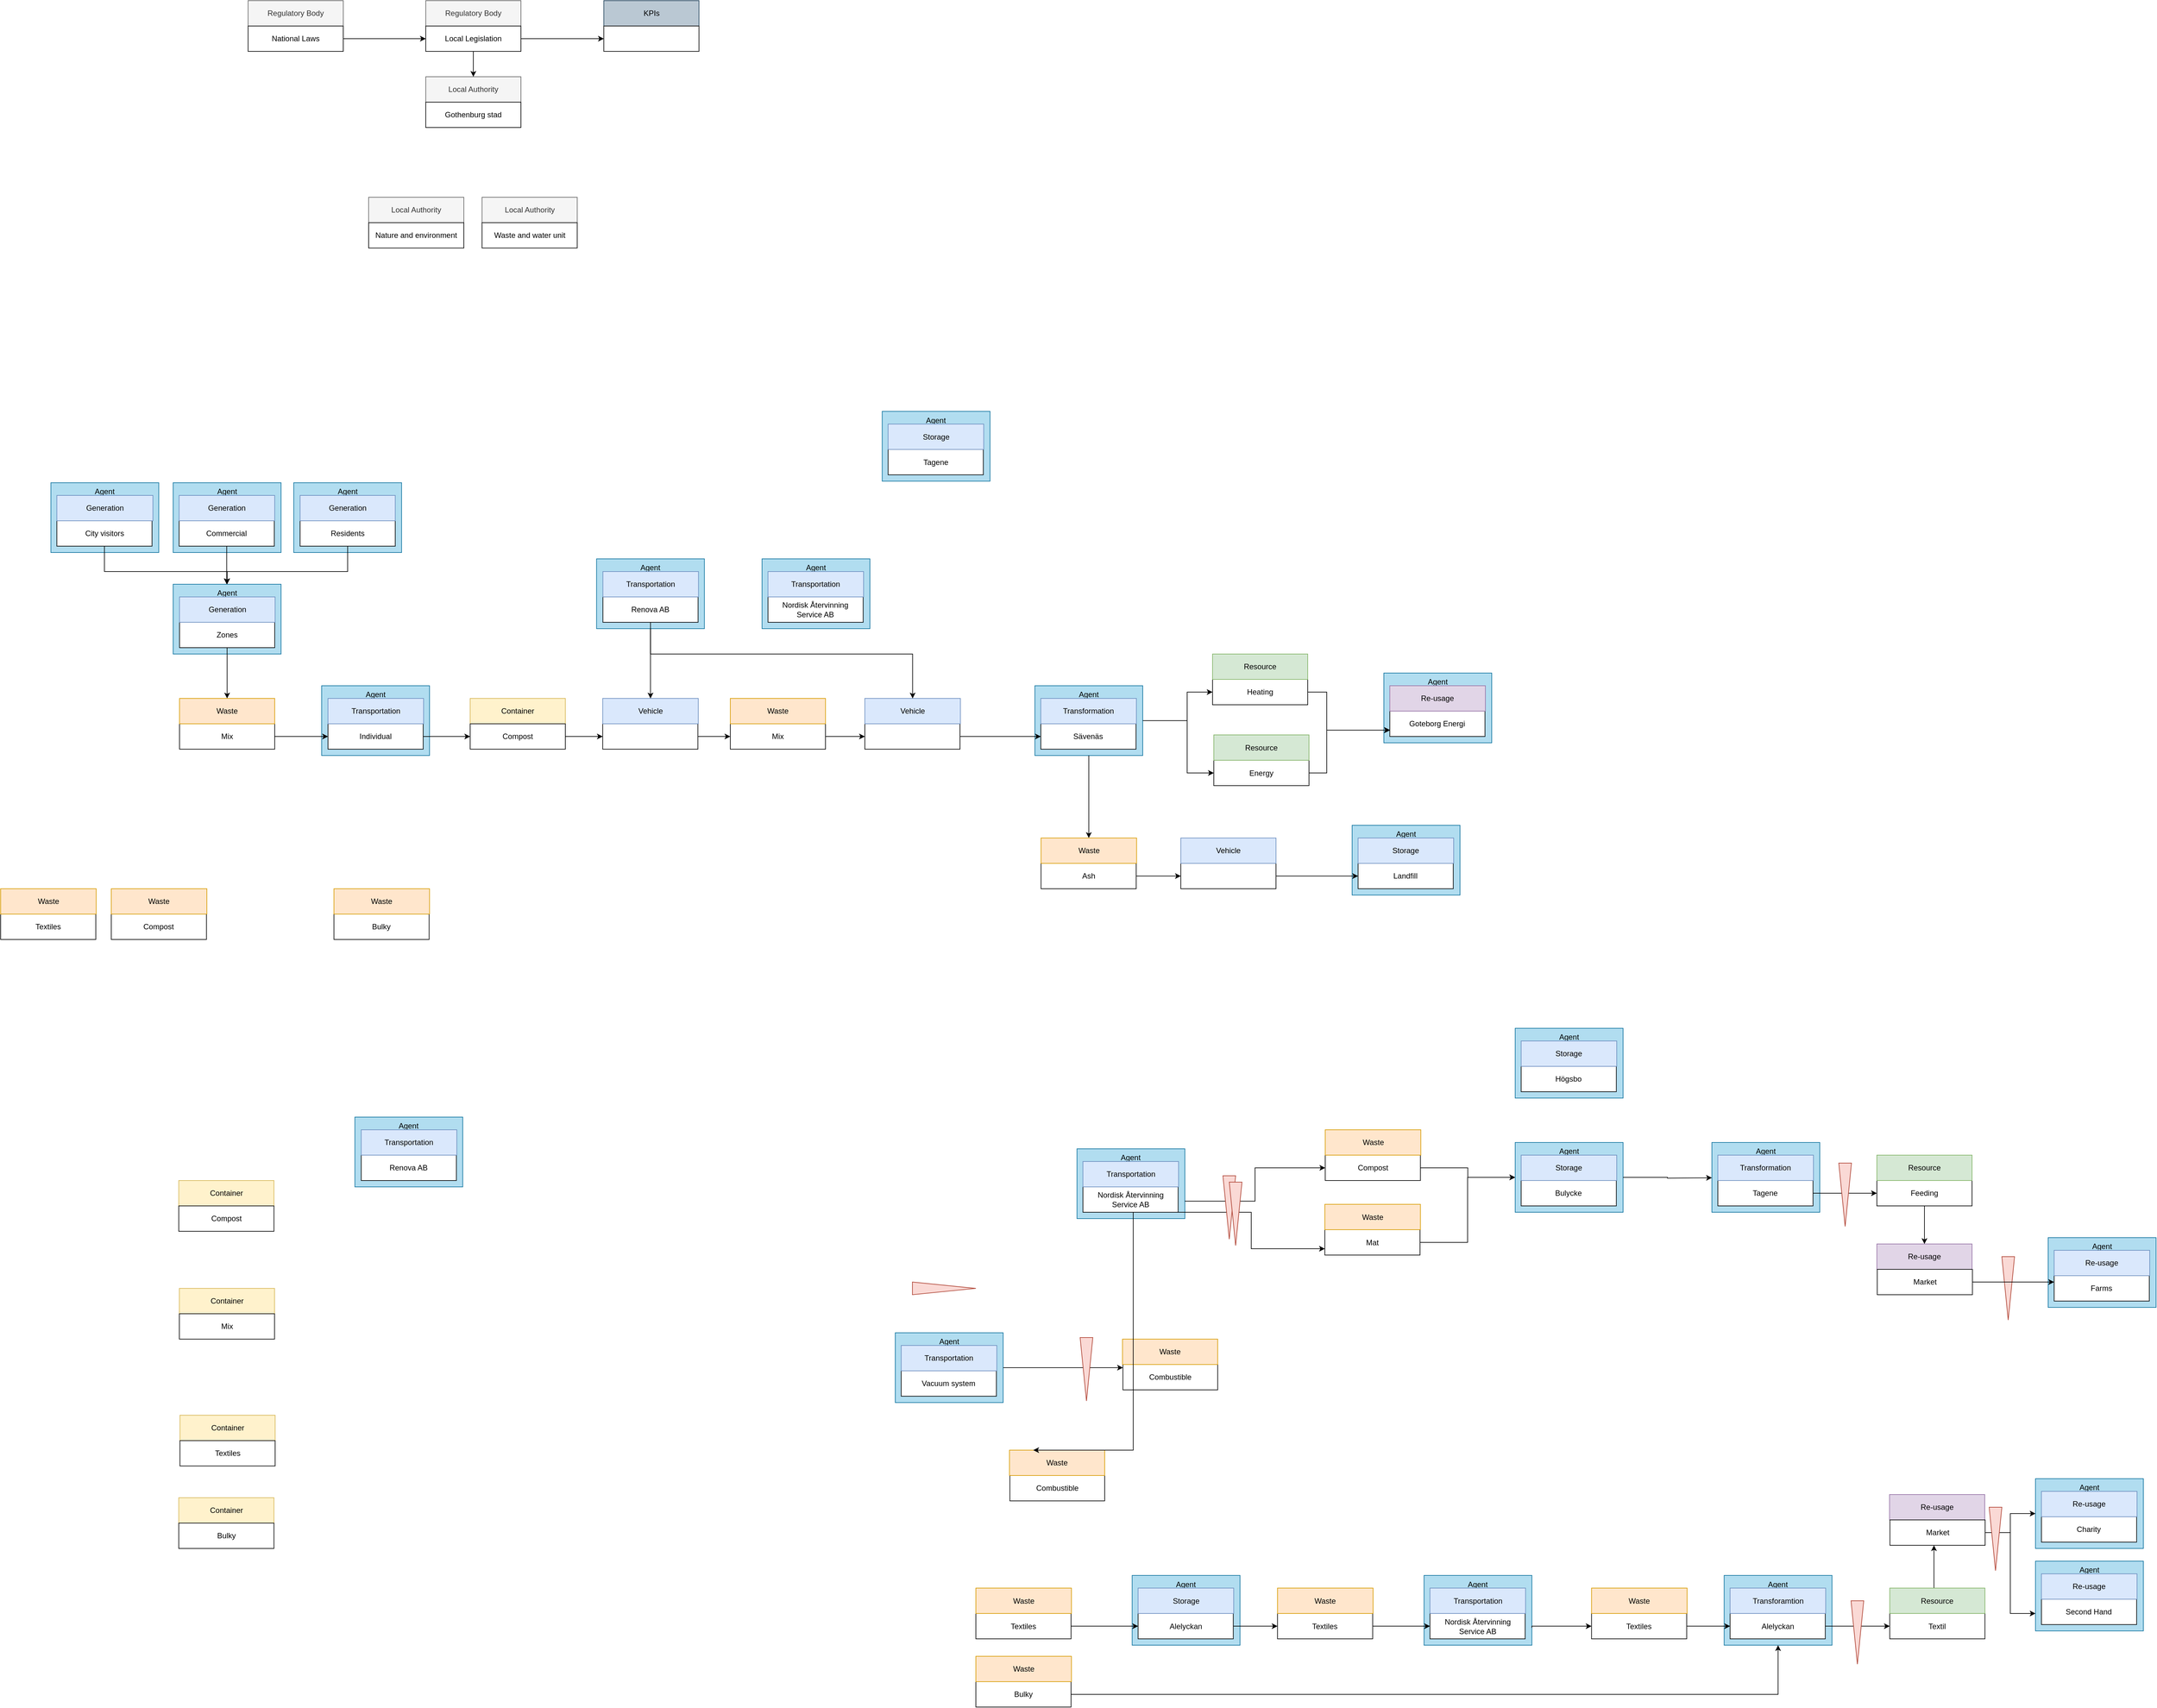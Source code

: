 <mxfile version="13.9.9" type="device"><diagram id="C5RBs43oDa-KdzZeNtuy" name="gote"><mxGraphModel dx="4208" dy="3342" grid="1" gridSize="10" guides="1" tooltips="1" connect="1" arrows="1" fold="1" page="1" pageScale="1" pageWidth="827" pageHeight="1169" math="0" shadow="0"><root><mxCell id="WIyWlLk6GJQsqaUBKTNV-0"/><mxCell id="WIyWlLk6GJQsqaUBKTNV-1" parent="WIyWlLk6GJQsqaUBKTNV-0"/><mxCell id="mReAFxJXC_BkwQA9mlH0-156" value="" style="group;strokeColor=#9673a6;fillColor=#E1D5E7;" parent="WIyWlLk6GJQsqaUBKTNV-1" vertex="1" connectable="0"><mxGeometry x="-160" y="-140" width="170" height="110" as="geometry"/></mxCell><mxCell id="mReAFxJXC_BkwQA9mlH0-148" value="Agent" style="rounded=0;whiteSpace=wrap;html=1;fillColor=#b1ddf0;strokeColor=#10739e;verticalAlign=top;" parent="mReAFxJXC_BkwQA9mlH0-156" vertex="1"><mxGeometry width="170" height="110" as="geometry"/></mxCell><mxCell id="mReAFxJXC_BkwQA9mlH0-149" value="&lt;div style=&quot;text-align: left&quot;&gt;Goteborg Energi&lt;/div&gt;" style="rounded=0;whiteSpace=wrap;html=1;" parent="mReAFxJXC_BkwQA9mlH0-156" vertex="1"><mxGeometry x="9.38" y="60" width="150" height="40" as="geometry"/></mxCell><mxCell id="mReAFxJXC_BkwQA9mlH0-150" value="Re-usage" style="rounded=0;whiteSpace=wrap;html=1;fillColor=#e1d5e7;strokeColor=#9673a6;" parent="mReAFxJXC_BkwQA9mlH0-156" vertex="1"><mxGeometry x="9.38" y="20" width="150.62" height="40" as="geometry"/></mxCell><mxCell id="p03Hnv6CAL76CgvEwwgC-0" value="Agent" style="rounded=0;whiteSpace=wrap;html=1;fillColor=#b1ddf0;strokeColor=#10739e;verticalAlign=top;" parent="WIyWlLk6GJQsqaUBKTNV-1" vertex="1"><mxGeometry x="-1878.07" y="-440" width="170" height="110" as="geometry"/></mxCell><mxCell id="p03Hnv6CAL76CgvEwwgC-1" value="Agent" style="rounded=0;whiteSpace=wrap;html=1;fillColor=#b1ddf0;strokeColor=#10739e;verticalAlign=top;" parent="WIyWlLk6GJQsqaUBKTNV-1" vertex="1"><mxGeometry x="-2068.07" y="-440" width="170" height="110" as="geometry"/></mxCell><mxCell id="p03Hnv6CAL76CgvEwwgC-2" value="" style="group" parent="WIyWlLk6GJQsqaUBKTNV-1" vertex="1" connectable="0"><mxGeometry x="-1670" y="-1200" width="160" height="80" as="geometry"/></mxCell><mxCell id="p03Hnv6CAL76CgvEwwgC-3" value="Regulatory Body" style="rounded=0;whiteSpace=wrap;html=1;fillColor=#f5f5f5;strokeColor=#666666;fontColor=#333333;" parent="p03Hnv6CAL76CgvEwwgC-2" vertex="1"><mxGeometry width="150" height="40" as="geometry"/></mxCell><mxCell id="p03Hnv6CAL76CgvEwwgC-4" value="Local Legislation" style="rounded=0;whiteSpace=wrap;html=1;" parent="p03Hnv6CAL76CgvEwwgC-2" vertex="1"><mxGeometry y="40" width="150" height="40" as="geometry"/></mxCell><mxCell id="p03Hnv6CAL76CgvEwwgC-5" value="Local Authority" style="rounded=0;whiteSpace=wrap;html=1;fillColor=#f5f5f5;strokeColor=#666666;fontColor=#333333;" parent="WIyWlLk6GJQsqaUBKTNV-1" vertex="1"><mxGeometry x="-1670" y="-1080" width="150" height="40" as="geometry"/></mxCell><mxCell id="p03Hnv6CAL76CgvEwwgC-12" value="Gothenburg stad" style="rounded=0;whiteSpace=wrap;html=1;" parent="WIyWlLk6GJQsqaUBKTNV-1" vertex="1"><mxGeometry x="-1670" y="-1040" width="150" height="40" as="geometry"/></mxCell><mxCell id="p03Hnv6CAL76CgvEwwgC-13" value="" style="group" parent="WIyWlLk6GJQsqaUBKTNV-1" vertex="1" connectable="0"><mxGeometry x="-1950" y="-1200" width="150" height="80" as="geometry"/></mxCell><mxCell id="p03Hnv6CAL76CgvEwwgC-14" value="Regulatory Body" style="rounded=0;whiteSpace=wrap;html=1;fillColor=#f5f5f5;strokeColor=#666666;fontColor=#333333;" parent="p03Hnv6CAL76CgvEwwgC-13" vertex="1"><mxGeometry width="150" height="40" as="geometry"/></mxCell><mxCell id="p03Hnv6CAL76CgvEwwgC-15" value="National Laws" style="rounded=0;whiteSpace=wrap;html=1;" parent="p03Hnv6CAL76CgvEwwgC-13" vertex="1"><mxGeometry y="40" width="150" height="40" as="geometry"/></mxCell><mxCell id="p03Hnv6CAL76CgvEwwgC-16" value="KPIs" style="rounded=0;whiteSpace=wrap;html=1;fillColor=#bac8d3;strokeColor=#23445d;" parent="WIyWlLk6GJQsqaUBKTNV-1" vertex="1"><mxGeometry x="-1389.38" y="-1200" width="150" height="40" as="geometry"/></mxCell><mxCell id="p03Hnv6CAL76CgvEwwgC-17" value="" style="rounded=0;whiteSpace=wrap;html=1;" parent="WIyWlLk6GJQsqaUBKTNV-1" vertex="1"><mxGeometry x="-1389.38" y="-1160" width="150" height="40" as="geometry"/></mxCell><mxCell id="p03Hnv6CAL76CgvEwwgC-18" style="edgeStyle=orthogonalEdgeStyle;rounded=0;orthogonalLoop=1;jettySize=auto;html=1;" parent="WIyWlLk6GJQsqaUBKTNV-1" source="p03Hnv6CAL76CgvEwwgC-15" target="p03Hnv6CAL76CgvEwwgC-4" edge="1"><mxGeometry relative="1" as="geometry"/></mxCell><mxCell id="p03Hnv6CAL76CgvEwwgC-19" style="edgeStyle=orthogonalEdgeStyle;rounded=0;orthogonalLoop=1;jettySize=auto;html=1;" parent="WIyWlLk6GJQsqaUBKTNV-1" source="p03Hnv6CAL76CgvEwwgC-4" target="p03Hnv6CAL76CgvEwwgC-17" edge="1"><mxGeometry relative="1" as="geometry"/></mxCell><mxCell id="p03Hnv6CAL76CgvEwwgC-20" style="edgeStyle=orthogonalEdgeStyle;rounded=0;orthogonalLoop=1;jettySize=auto;html=1;" parent="WIyWlLk6GJQsqaUBKTNV-1" source="p03Hnv6CAL76CgvEwwgC-4" target="p03Hnv6CAL76CgvEwwgC-5" edge="1"><mxGeometry relative="1" as="geometry"/></mxCell><mxCell id="p03Hnv6CAL76CgvEwwgC-33" value="" style="group" parent="WIyWlLk6GJQsqaUBKTNV-1" vertex="1" connectable="0"><mxGeometry x="-1581.29" y="-890" width="150" height="80" as="geometry"/></mxCell><mxCell id="p03Hnv6CAL76CgvEwwgC-34" value="Local Authority" style="rounded=0;whiteSpace=wrap;html=1;fillColor=#f5f5f5;strokeColor=#666666;fontColor=#333333;" parent="p03Hnv6CAL76CgvEwwgC-33" vertex="1"><mxGeometry width="150" height="40" as="geometry"/></mxCell><mxCell id="p03Hnv6CAL76CgvEwwgC-35" value="Waste and water unit" style="rounded=0;whiteSpace=wrap;html=1;" parent="p03Hnv6CAL76CgvEwwgC-33" vertex="1"><mxGeometry y="40" width="150" height="40" as="geometry"/></mxCell><mxCell id="mReAFxJXC_BkwQA9mlH0-19" style="edgeStyle=orthogonalEdgeStyle;rounded=0;orthogonalLoop=1;jettySize=auto;html=1;entryX=0.5;entryY=0;entryDx=0;entryDy=0;" parent="WIyWlLk6GJQsqaUBKTNV-1" source="p03Hnv6CAL76CgvEwwgC-37" target="p03Hnv6CAL76CgvEwwgC-47" edge="1"><mxGeometry relative="1" as="geometry"><Array as="points"><mxPoint x="-1792.78" y="-300"/><mxPoint x="-1982.78" y="-300"/></Array></mxGeometry></mxCell><mxCell id="p03Hnv6CAL76CgvEwwgC-37" value="Residents" style="rounded=0;whiteSpace=wrap;html=1;" parent="WIyWlLk6GJQsqaUBKTNV-1" vertex="1"><mxGeometry x="-1868.07" y="-380" width="150" height="40" as="geometry"/></mxCell><mxCell id="p03Hnv6CAL76CgvEwwgC-38" value="Generation" style="rounded=0;whiteSpace=wrap;html=1;fillColor=#dae8fc;strokeColor=#6c8ebf;" parent="WIyWlLk6GJQsqaUBKTNV-1" vertex="1"><mxGeometry x="-1868.07" y="-420" width="150" height="40" as="geometry"/></mxCell><mxCell id="mReAFxJXC_BkwQA9mlH0-20" style="edgeStyle=orthogonalEdgeStyle;rounded=0;orthogonalLoop=1;jettySize=auto;html=1;" parent="WIyWlLk6GJQsqaUBKTNV-1" source="p03Hnv6CAL76CgvEwwgC-40" edge="1"><mxGeometry relative="1" as="geometry"><mxPoint x="-1983.69" y="-280" as="targetPoint"/></mxGeometry></mxCell><mxCell id="p03Hnv6CAL76CgvEwwgC-40" value="Commercial" style="rounded=0;whiteSpace=wrap;html=1;" parent="WIyWlLk6GJQsqaUBKTNV-1" vertex="1"><mxGeometry x="-2058.69" y="-380" width="150" height="40" as="geometry"/></mxCell><mxCell id="p03Hnv6CAL76CgvEwwgC-41" value="Generation" style="rounded=0;whiteSpace=wrap;html=1;fillColor=#dae8fc;strokeColor=#6c8ebf;" parent="WIyWlLk6GJQsqaUBKTNV-1" vertex="1"><mxGeometry x="-2058.69" y="-420" width="150.62" height="40" as="geometry"/></mxCell><mxCell id="p03Hnv6CAL76CgvEwwgC-47" value="Agent" style="rounded=0;whiteSpace=wrap;html=1;fillColor=#b1ddf0;strokeColor=#10739e;verticalAlign=top;" parent="WIyWlLk6GJQsqaUBKTNV-1" vertex="1"><mxGeometry x="-2068.07" y="-280" width="170" height="110" as="geometry"/></mxCell><mxCell id="NYq8csDiYyZqr-v2H4LJ-9" style="edgeStyle=orthogonalEdgeStyle;rounded=0;orthogonalLoop=1;jettySize=auto;html=1;" edge="1" parent="WIyWlLk6GJQsqaUBKTNV-1" source="p03Hnv6CAL76CgvEwwgC-48" target="p03Hnv6CAL76CgvEwwgC-165"><mxGeometry relative="1" as="geometry"/></mxCell><mxCell id="p03Hnv6CAL76CgvEwwgC-48" value="Zones" style="rounded=0;whiteSpace=wrap;html=1;" parent="WIyWlLk6GJQsqaUBKTNV-1" vertex="1"><mxGeometry x="-2058.07" y="-220" width="150" height="40" as="geometry"/></mxCell><mxCell id="p03Hnv6CAL76CgvEwwgC-49" value="Generation" style="rounded=0;whiteSpace=wrap;html=1;fillColor=#dae8fc;strokeColor=#6c8ebf;" parent="WIyWlLk6GJQsqaUBKTNV-1" vertex="1"><mxGeometry x="-2058.07" y="-260" width="150.62" height="40" as="geometry"/></mxCell><mxCell id="p03Hnv6CAL76CgvEwwgC-124" value="" style="triangle;whiteSpace=wrap;html=1;fillColor=#fad9d5;strokeColor=#ae4132;" parent="WIyWlLk6GJQsqaUBKTNV-1" vertex="1"><mxGeometry x="-903" y="820" width="100" height="20" as="geometry"/></mxCell><mxCell id="p03Hnv6CAL76CgvEwwgC-156" value="Agent" style="rounded=0;whiteSpace=wrap;html=1;fillColor=#b1ddf0;strokeColor=#10739e;verticalAlign=top;" parent="WIyWlLk6GJQsqaUBKTNV-1" vertex="1"><mxGeometry x="-2260.78" y="-440" width="170" height="110" as="geometry"/></mxCell><mxCell id="mReAFxJXC_BkwQA9mlH0-18" style="edgeStyle=orthogonalEdgeStyle;rounded=0;orthogonalLoop=1;jettySize=auto;html=1;entryX=0.5;entryY=0;entryDx=0;entryDy=0;" parent="WIyWlLk6GJQsqaUBKTNV-1" source="p03Hnv6CAL76CgvEwwgC-157" target="p03Hnv6CAL76CgvEwwgC-47" edge="1"><mxGeometry relative="1" as="geometry"><Array as="points"><mxPoint x="-2176.78" y="-300"/><mxPoint x="-1982.78" y="-300"/></Array></mxGeometry></mxCell><mxCell id="p03Hnv6CAL76CgvEwwgC-157" value="City visitors" style="rounded=0;whiteSpace=wrap;html=1;" parent="WIyWlLk6GJQsqaUBKTNV-1" vertex="1"><mxGeometry x="-2251.4" y="-380" width="150" height="40" as="geometry"/></mxCell><mxCell id="p03Hnv6CAL76CgvEwwgC-158" value="Generation" style="rounded=0;whiteSpace=wrap;html=1;fillColor=#dae8fc;strokeColor=#6c8ebf;" parent="WIyWlLk6GJQsqaUBKTNV-1" vertex="1"><mxGeometry x="-2251.4" y="-420" width="151.4" height="40" as="geometry"/></mxCell><mxCell id="p03Hnv6CAL76CgvEwwgC-191" value="Container" style="rounded=0;whiteSpace=wrap;html=1;fillColor=#fff2cc;strokeColor=#d6b656;" parent="WIyWlLk6GJQsqaUBKTNV-1" vertex="1"><mxGeometry x="-2058.31" y="830" width="150" height="40" as="geometry"/></mxCell><mxCell id="p03Hnv6CAL76CgvEwwgC-192" value="Mix" style="rounded=0;whiteSpace=wrap;html=1;" parent="WIyWlLk6GJQsqaUBKTNV-1" vertex="1"><mxGeometry x="-2058.31" y="870" width="150" height="40" as="geometry"/></mxCell><mxCell id="RU2qf0er4-iH85beqSWu-0" value="Agent" style="rounded=0;whiteSpace=wrap;html=1;fillColor=#b1ddf0;strokeColor=#10739e;verticalAlign=top;" parent="WIyWlLk6GJQsqaUBKTNV-1" vertex="1"><mxGeometry x="-1834.07" y="-120" width="170" height="110" as="geometry"/></mxCell><mxCell id="NYq8csDiYyZqr-v2H4LJ-14" style="edgeStyle=orthogonalEdgeStyle;rounded=0;orthogonalLoop=1;jettySize=auto;html=1;" edge="1" parent="WIyWlLk6GJQsqaUBKTNV-1" source="RU2qf0er4-iH85beqSWu-1" target="NYq8csDiYyZqr-v2H4LJ-13"><mxGeometry relative="1" as="geometry"/></mxCell><mxCell id="RU2qf0er4-iH85beqSWu-1" value="Individual" style="rounded=0;whiteSpace=wrap;html=1;" parent="WIyWlLk6GJQsqaUBKTNV-1" vertex="1"><mxGeometry x="-1824.07" y="-60" width="150" height="40" as="geometry"/></mxCell><mxCell id="RU2qf0er4-iH85beqSWu-2" value="Transportation" style="rounded=0;whiteSpace=wrap;html=1;fillColor=#dae8fc;strokeColor=#6c8ebf;" parent="WIyWlLk6GJQsqaUBKTNV-1" vertex="1"><mxGeometry x="-1824.07" y="-100" width="150.62" height="40" as="geometry"/></mxCell><mxCell id="eTMlNNeIWKvsIEqARhte-32" value="Container" style="rounded=0;whiteSpace=wrap;html=1;fillColor=#fff2cc;strokeColor=#d6b656;" parent="WIyWlLk6GJQsqaUBKTNV-1" vertex="1"><mxGeometry x="-2059.24" y="660" width="150" height="40" as="geometry"/></mxCell><mxCell id="eTMlNNeIWKvsIEqARhte-33" value="Compost" style="rounded=0;whiteSpace=wrap;html=1;" parent="WIyWlLk6GJQsqaUBKTNV-1" vertex="1"><mxGeometry x="-2059.24" y="700" width="150" height="40" as="geometry"/></mxCell><mxCell id="mReAFxJXC_BkwQA9mlH0-177" style="edgeStyle=orthogonalEdgeStyle;rounded=0;orthogonalLoop=1;jettySize=auto;html=1;entryX=0;entryY=0.5;entryDx=0;entryDy=0;" parent="WIyWlLk6GJQsqaUBKTNV-1" source="_5HpDdMh_BHayi7mUb9g-23" target="p03Hnv6CAL76CgvEwwgC-273" edge="1"><mxGeometry relative="1" as="geometry"/></mxCell><mxCell id="_5HpDdMh_BHayi7mUb9g-23" value="Mat" style="rounded=0;whiteSpace=wrap;html=1;" parent="WIyWlLk6GJQsqaUBKTNV-1" vertex="1"><mxGeometry x="-253.0" y="737.5" width="150" height="40" as="geometry"/></mxCell><mxCell id="_5HpDdMh_BHayi7mUb9g-24" value="Waste" style="rounded=0;whiteSpace=wrap;html=1;fillColor=#ffe6cc;strokeColor=#d79b00;" parent="WIyWlLk6GJQsqaUBKTNV-1" vertex="1"><mxGeometry x="-253.0" y="697.5" width="150.62" height="40" as="geometry"/></mxCell><mxCell id="mReAFxJXC_BkwQA9mlH0-176" style="edgeStyle=orthogonalEdgeStyle;rounded=0;orthogonalLoop=1;jettySize=auto;html=1;entryX=0;entryY=0.5;entryDx=0;entryDy=0;" parent="WIyWlLk6GJQsqaUBKTNV-1" source="_5HpDdMh_BHayi7mUb9g-25" target="p03Hnv6CAL76CgvEwwgC-273" edge="1"><mxGeometry relative="1" as="geometry"/></mxCell><mxCell id="_5HpDdMh_BHayi7mUb9g-25" value="Compost" style="rounded=0;whiteSpace=wrap;html=1;" parent="WIyWlLk6GJQsqaUBKTNV-1" vertex="1"><mxGeometry x="-252.38" y="620" width="150" height="40" as="geometry"/></mxCell><mxCell id="_5HpDdMh_BHayi7mUb9g-26" value="Waste" style="rounded=0;whiteSpace=wrap;html=1;fillColor=#ffe6cc;strokeColor=#d79b00;" parent="WIyWlLk6GJQsqaUBKTNV-1" vertex="1"><mxGeometry x="-252.38" y="580" width="150.62" height="40" as="geometry"/></mxCell><mxCell id="zvfdUH8zhtzc3hvKVOrB-14" value="Agent" style="rounded=0;whiteSpace=wrap;html=1;fillColor=#b1ddf0;strokeColor=#10739e;verticalAlign=top;" parent="WIyWlLk6GJQsqaUBKTNV-1" vertex="1"><mxGeometry x="-556.69" y="1282.5" width="170" height="110" as="geometry"/></mxCell><mxCell id="zvfdUH8zhtzc3hvKVOrB-30" style="edgeStyle=orthogonalEdgeStyle;rounded=0;orthogonalLoop=1;jettySize=auto;html=1;entryX=0;entryY=0.5;entryDx=0;entryDy=0;" parent="WIyWlLk6GJQsqaUBKTNV-1" source="zvfdUH8zhtzc3hvKVOrB-15" target="zvfdUH8zhtzc3hvKVOrB-18" edge="1"><mxGeometry relative="1" as="geometry"/></mxCell><mxCell id="zvfdUH8zhtzc3hvKVOrB-15" value="&lt;span style=&quot;text-align: left&quot;&gt;Alelyckan&lt;/span&gt;" style="rounded=0;whiteSpace=wrap;html=1;" parent="WIyWlLk6GJQsqaUBKTNV-1" vertex="1"><mxGeometry x="-547.31" y="1342.5" width="150" height="40" as="geometry"/></mxCell><mxCell id="zvfdUH8zhtzc3hvKVOrB-16" value="Storage" style="rounded=0;whiteSpace=wrap;html=1;fillColor=#dae8fc;strokeColor=#6c8ebf;" parent="WIyWlLk6GJQsqaUBKTNV-1" vertex="1"><mxGeometry x="-547.31" y="1302.5" width="150.62" height="40" as="geometry"/></mxCell><mxCell id="zvfdUH8zhtzc3hvKVOrB-18" value="Textiles" style="rounded=0;whiteSpace=wrap;html=1;" parent="WIyWlLk6GJQsqaUBKTNV-1" vertex="1"><mxGeometry x="-327.6" y="1342.5" width="150" height="40" as="geometry"/></mxCell><mxCell id="zvfdUH8zhtzc3hvKVOrB-19" value="Waste" style="rounded=0;whiteSpace=wrap;html=1;fillColor=#ffe6cc;strokeColor=#d79b00;" parent="WIyWlLk6GJQsqaUBKTNV-1" vertex="1"><mxGeometry x="-327.6" y="1302.5" width="150.62" height="40" as="geometry"/></mxCell><mxCell id="zvfdUH8zhtzc3hvKVOrB-21" value="Agent" style="rounded=0;whiteSpace=wrap;html=1;fillColor=#b1ddf0;strokeColor=#10739e;verticalAlign=top;" parent="WIyWlLk6GJQsqaUBKTNV-1" vertex="1"><mxGeometry x="-96.69" y="1282.5" width="170" height="110" as="geometry"/></mxCell><mxCell id="zvfdUH8zhtzc3hvKVOrB-36" style="edgeStyle=orthogonalEdgeStyle;rounded=0;orthogonalLoop=1;jettySize=auto;html=1;entryX=0;entryY=0.5;entryDx=0;entryDy=0;exitX=1;exitY=0.75;exitDx=0;exitDy=0;" parent="WIyWlLk6GJQsqaUBKTNV-1" source="zvfdUH8zhtzc3hvKVOrB-21" target="zvfdUH8zhtzc3hvKVOrB-33" edge="1"><mxGeometry relative="1" as="geometry"><mxPoint x="122.31" y="1362.5" as="sourcePoint"/><Array as="points"><mxPoint x="73" y="1363"/></Array></mxGeometry></mxCell><mxCell id="zvfdUH8zhtzc3hvKVOrB-22" value="Nordisk Återvinning&lt;br&gt;Service AB" style="rounded=0;whiteSpace=wrap;html=1;" parent="WIyWlLk6GJQsqaUBKTNV-1" vertex="1"><mxGeometry x="-87.31" y="1342.5" width="150" height="40" as="geometry"/></mxCell><mxCell id="zvfdUH8zhtzc3hvKVOrB-23" value="Transportation" style="rounded=0;whiteSpace=wrap;html=1;fillColor=#dae8fc;strokeColor=#6c8ebf;" parent="WIyWlLk6GJQsqaUBKTNV-1" vertex="1"><mxGeometry x="-87.31" y="1302.5" width="150.62" height="40" as="geometry"/></mxCell><mxCell id="zvfdUH8zhtzc3hvKVOrB-29" style="edgeStyle=orthogonalEdgeStyle;rounded=0;orthogonalLoop=1;jettySize=auto;html=1;" parent="WIyWlLk6GJQsqaUBKTNV-1" source="zvfdUH8zhtzc3hvKVOrB-26" target="zvfdUH8zhtzc3hvKVOrB-15" edge="1"><mxGeometry relative="1" as="geometry"/></mxCell><mxCell id="zvfdUH8zhtzc3hvKVOrB-26" value="Textiles" style="rounded=0;whiteSpace=wrap;html=1;" parent="WIyWlLk6GJQsqaUBKTNV-1" vertex="1"><mxGeometry x="-803.0" y="1342.5" width="150" height="40" as="geometry"/></mxCell><mxCell id="zvfdUH8zhtzc3hvKVOrB-27" value="Waste" style="rounded=0;whiteSpace=wrap;html=1;fillColor=#ffe6cc;strokeColor=#d79b00;" parent="WIyWlLk6GJQsqaUBKTNV-1" vertex="1"><mxGeometry x="-803.0" y="1302.5" width="150.62" height="40" as="geometry"/></mxCell><mxCell id="zvfdUH8zhtzc3hvKVOrB-33" value="Textiles" style="rounded=0;whiteSpace=wrap;html=1;" parent="WIyWlLk6GJQsqaUBKTNV-1" vertex="1"><mxGeometry x="167.31" y="1342.5" width="150" height="40" as="geometry"/></mxCell><mxCell id="zvfdUH8zhtzc3hvKVOrB-34" value="Waste" style="rounded=0;whiteSpace=wrap;html=1;fillColor=#ffe6cc;strokeColor=#d79b00;" parent="WIyWlLk6GJQsqaUBKTNV-1" vertex="1"><mxGeometry x="167.31" y="1302.5" width="150.62" height="40" as="geometry"/></mxCell><mxCell id="zvfdUH8zhtzc3hvKVOrB-35" style="edgeStyle=orthogonalEdgeStyle;rounded=0;orthogonalLoop=1;jettySize=auto;html=1;" parent="WIyWlLk6GJQsqaUBKTNV-1" source="zvfdUH8zhtzc3hvKVOrB-18" target="zvfdUH8zhtzc3hvKVOrB-22" edge="1"><mxGeometry relative="1" as="geometry"/></mxCell><mxCell id="zvfdUH8zhtzc3hvKVOrB-40" value="Agent" style="rounded=0;whiteSpace=wrap;html=1;fillColor=#b1ddf0;strokeColor=#10739e;verticalAlign=top;" parent="WIyWlLk6GJQsqaUBKTNV-1" vertex="1"><mxGeometry x="376.31" y="1282.5" width="170" height="110" as="geometry"/></mxCell><mxCell id="zvfdUH8zhtzc3hvKVOrB-46" style="edgeStyle=orthogonalEdgeStyle;rounded=0;orthogonalLoop=1;jettySize=auto;html=1;" parent="WIyWlLk6GJQsqaUBKTNV-1" source="zvfdUH8zhtzc3hvKVOrB-41" target="zvfdUH8zhtzc3hvKVOrB-44" edge="1"><mxGeometry relative="1" as="geometry"/></mxCell><mxCell id="zvfdUH8zhtzc3hvKVOrB-41" value="&lt;span style=&quot;text-align: left&quot;&gt;Alelyckan&lt;/span&gt;" style="rounded=0;whiteSpace=wrap;html=1;" parent="WIyWlLk6GJQsqaUBKTNV-1" vertex="1"><mxGeometry x="385.69" y="1342.5" width="150" height="40" as="geometry"/></mxCell><mxCell id="zvfdUH8zhtzc3hvKVOrB-42" value="Transforamtion" style="rounded=0;whiteSpace=wrap;html=1;fillColor=#dae8fc;strokeColor=#6c8ebf;" parent="WIyWlLk6GJQsqaUBKTNV-1" vertex="1"><mxGeometry x="385.69" y="1302.5" width="150.62" height="40" as="geometry"/></mxCell><mxCell id="zvfdUH8zhtzc3hvKVOrB-44" value="Textil" style="rounded=0;whiteSpace=wrap;html=1;" parent="WIyWlLk6GJQsqaUBKTNV-1" vertex="1"><mxGeometry x="637.31" y="1342.5" width="150" height="40" as="geometry"/></mxCell><mxCell id="mReAFxJXC_BkwQA9mlH0-160" style="edgeStyle=orthogonalEdgeStyle;rounded=0;orthogonalLoop=1;jettySize=auto;html=1;" parent="WIyWlLk6GJQsqaUBKTNV-1" source="zvfdUH8zhtzc3hvKVOrB-45" target="p03Hnv6CAL76CgvEwwgC-312" edge="1"><mxGeometry relative="1" as="geometry"><Array as="points"><mxPoint x="707" y="1269"/><mxPoint x="707" y="1269"/></Array></mxGeometry></mxCell><mxCell id="zvfdUH8zhtzc3hvKVOrB-45" value="Resource" style="rounded=0;whiteSpace=wrap;html=1;fillColor=#d5e8d4;strokeColor=#82b366;" parent="WIyWlLk6GJQsqaUBKTNV-1" vertex="1"><mxGeometry x="637.31" y="1302.5" width="150" height="40" as="geometry"/></mxCell><mxCell id="zvfdUH8zhtzc3hvKVOrB-43" style="edgeStyle=orthogonalEdgeStyle;rounded=0;orthogonalLoop=1;jettySize=auto;html=1;entryX=0;entryY=0.5;entryDx=0;entryDy=0;" parent="WIyWlLk6GJQsqaUBKTNV-1" source="zvfdUH8zhtzc3hvKVOrB-33" target="zvfdUH8zhtzc3hvKVOrB-41" edge="1"><mxGeometry relative="1" as="geometry"/></mxCell><mxCell id="mReAFxJXC_BkwQA9mlH0-0" value="" style="group" parent="WIyWlLk6GJQsqaUBKTNV-1" vertex="1" connectable="0"><mxGeometry x="-1760" y="-890" width="150" height="80" as="geometry"/></mxCell><mxCell id="mReAFxJXC_BkwQA9mlH0-1" value="Local Authority" style="rounded=0;whiteSpace=wrap;html=1;fillColor=#f5f5f5;strokeColor=#666666;fontColor=#333333;" parent="mReAFxJXC_BkwQA9mlH0-0" vertex="1"><mxGeometry width="150" height="40" as="geometry"/></mxCell><mxCell id="mReAFxJXC_BkwQA9mlH0-2" value="Nature and environment" style="rounded=0;whiteSpace=wrap;html=1;" parent="mReAFxJXC_BkwQA9mlH0-0" vertex="1"><mxGeometry y="40" width="150" height="40" as="geometry"/></mxCell><mxCell id="mReAFxJXC_BkwQA9mlH0-30" value="Container" style="rounded=0;whiteSpace=wrap;html=1;fillColor=#fff2cc;strokeColor=#d6b656;" parent="WIyWlLk6GJQsqaUBKTNV-1" vertex="1"><mxGeometry x="-2057.38" y="1030" width="150" height="40" as="geometry"/></mxCell><mxCell id="mReAFxJXC_BkwQA9mlH0-31" value="Textiles" style="rounded=0;whiteSpace=wrap;html=1;" parent="WIyWlLk6GJQsqaUBKTNV-1" vertex="1"><mxGeometry x="-2057.38" y="1070" width="150" height="40" as="geometry"/></mxCell><mxCell id="mReAFxJXC_BkwQA9mlH0-57" value="" style="group" parent="WIyWlLk6GJQsqaUBKTNV-1" vertex="1" connectable="0"><mxGeometry x="357" y="600" width="170" height="110" as="geometry"/></mxCell><mxCell id="p03Hnv6CAL76CgvEwwgC-242" value="Agent" style="rounded=0;whiteSpace=wrap;html=1;fillColor=#b1ddf0;strokeColor=#10739e;verticalAlign=top;" parent="mReAFxJXC_BkwQA9mlH0-57" vertex="1"><mxGeometry width="170" height="110" as="geometry"/></mxCell><mxCell id="p03Hnv6CAL76CgvEwwgC-243" value="&lt;span style=&quot;text-align: left&quot;&gt;Tagene&lt;/span&gt;" style="rounded=0;whiteSpace=wrap;html=1;" parent="mReAFxJXC_BkwQA9mlH0-57" vertex="1"><mxGeometry x="9.38" y="60" width="150" height="40" as="geometry"/></mxCell><mxCell id="p03Hnv6CAL76CgvEwwgC-244" value="Transformation" style="rounded=0;whiteSpace=wrap;html=1;fillColor=#dae8fc;strokeColor=#6c8ebf;" parent="mReAFxJXC_BkwQA9mlH0-57" vertex="1"><mxGeometry x="9.38" y="20" width="150.62" height="40" as="geometry"/></mxCell><mxCell id="mReAFxJXC_BkwQA9mlH0-67" value="" style="group" parent="WIyWlLk6GJQsqaUBKTNV-1" vertex="1" connectable="0"><mxGeometry x="-1781.69" y="560" width="170" height="110" as="geometry"/></mxCell><mxCell id="p03Hnv6CAL76CgvEwwgC-216" value="Agent" style="rounded=0;whiteSpace=wrap;html=1;fillColor=#b1ddf0;strokeColor=#10739e;verticalAlign=top;" parent="mReAFxJXC_BkwQA9mlH0-67" vertex="1"><mxGeometry width="170" height="110" as="geometry"/></mxCell><mxCell id="p03Hnv6CAL76CgvEwwgC-217" value="Renova AB" style="rounded=0;whiteSpace=wrap;html=1;" parent="mReAFxJXC_BkwQA9mlH0-67" vertex="1"><mxGeometry x="10" y="60" width="150" height="40" as="geometry"/></mxCell><mxCell id="p03Hnv6CAL76CgvEwwgC-218" value="Transportation" style="rounded=0;whiteSpace=wrap;html=1;fillColor=#dae8fc;strokeColor=#6c8ebf;" parent="mReAFxJXC_BkwQA9mlH0-67" vertex="1"><mxGeometry x="10" y="20" width="150.62" height="40" as="geometry"/></mxCell><mxCell id="mReAFxJXC_BkwQA9mlH0-68" value="" style="group" parent="WIyWlLk6GJQsqaUBKTNV-1" vertex="1" connectable="0"><mxGeometry x="-643.62" y="610" width="170" height="110" as="geometry"/></mxCell><mxCell id="mReAFxJXC_BkwQA9mlH0-183" value="" style="group" parent="mReAFxJXC_BkwQA9mlH0-68" vertex="1" connectable="0"><mxGeometry width="170" height="110" as="geometry"/></mxCell><mxCell id="mReAFxJXC_BkwQA9mlH0-46" value="Agent" style="rounded=0;whiteSpace=wrap;html=1;fillColor=#b1ddf0;strokeColor=#10739e;verticalAlign=top;" parent="mReAFxJXC_BkwQA9mlH0-183" vertex="1"><mxGeometry width="170" height="110" as="geometry"/></mxCell><mxCell id="mReAFxJXC_BkwQA9mlH0-47" value="Nordisk Återvinning&lt;br&gt;Service AB" style="rounded=0;whiteSpace=wrap;html=1;" parent="mReAFxJXC_BkwQA9mlH0-183" vertex="1"><mxGeometry x="9.38" y="60" width="150" height="40" as="geometry"/></mxCell><mxCell id="mReAFxJXC_BkwQA9mlH0-48" value="Transportation" style="rounded=0;whiteSpace=wrap;html=1;fillColor=#dae8fc;strokeColor=#6c8ebf;" parent="mReAFxJXC_BkwQA9mlH0-183" vertex="1"><mxGeometry x="9.38" y="20" width="150.62" height="40" as="geometry"/></mxCell><mxCell id="mReAFxJXC_BkwQA9mlH0-69" value="Container" style="rounded=0;whiteSpace=wrap;html=1;fillColor=#fff2cc;strokeColor=#d6b656;" parent="WIyWlLk6GJQsqaUBKTNV-1" vertex="1"><mxGeometry x="-2059.24" y="1160" width="150" height="40" as="geometry"/></mxCell><mxCell id="mReAFxJXC_BkwQA9mlH0-70" value="Bulky" style="rounded=0;whiteSpace=wrap;html=1;" parent="WIyWlLk6GJQsqaUBKTNV-1" vertex="1"><mxGeometry x="-2059.24" y="1200" width="150" height="40" as="geometry"/></mxCell><mxCell id="mReAFxJXC_BkwQA9mlH0-77" value="" style="group" parent="WIyWlLk6GJQsqaUBKTNV-1" vertex="1" connectable="0"><mxGeometry x="-950.65" y="-552.5" width="170" height="110" as="geometry"/></mxCell><mxCell id="p03Hnv6CAL76CgvEwwgC-264" value="Agent" style="rounded=0;whiteSpace=wrap;html=1;fillColor=#b1ddf0;strokeColor=#10739e;verticalAlign=top;" parent="mReAFxJXC_BkwQA9mlH0-77" vertex="1"><mxGeometry width="170" height="110" as="geometry"/></mxCell><mxCell id="p03Hnv6CAL76CgvEwwgC-265" value="&lt;span style=&quot;text-align: left&quot;&gt;Tagene&lt;/span&gt;" style="rounded=0;whiteSpace=wrap;html=1;" parent="mReAFxJXC_BkwQA9mlH0-77" vertex="1"><mxGeometry x="9.38" y="60" width="150" height="40" as="geometry"/></mxCell><mxCell id="p03Hnv6CAL76CgvEwwgC-266" value="Storage" style="rounded=0;whiteSpace=wrap;html=1;fillColor=#dae8fc;strokeColor=#6c8ebf;" parent="mReAFxJXC_BkwQA9mlH0-77" vertex="1"><mxGeometry x="9.38" y="20" width="150.62" height="40" as="geometry"/></mxCell><mxCell id="mReAFxJXC_BkwQA9mlH0-78" value="" style="group" parent="WIyWlLk6GJQsqaUBKTNV-1" vertex="1" connectable="0"><mxGeometry x="-710" y="-120" width="170" height="110" as="geometry"/></mxCell><mxCell id="p03Hnv6CAL76CgvEwwgC-267" value="Agent" style="rounded=0;whiteSpace=wrap;html=1;fillColor=#b1ddf0;strokeColor=#10739e;verticalAlign=top;" parent="mReAFxJXC_BkwQA9mlH0-78" vertex="1"><mxGeometry width="170" height="110" as="geometry"/></mxCell><mxCell id="p03Hnv6CAL76CgvEwwgC-268" value="&lt;span style=&quot;text-align: left&quot;&gt;Sävenäs&lt;/span&gt;" style="rounded=0;whiteSpace=wrap;html=1;" parent="mReAFxJXC_BkwQA9mlH0-78" vertex="1"><mxGeometry x="9.38" y="60" width="150" height="40" as="geometry"/></mxCell><mxCell id="p03Hnv6CAL76CgvEwwgC-269" value="Transformation" style="rounded=0;whiteSpace=wrap;html=1;fillColor=#dae8fc;strokeColor=#6c8ebf;" parent="mReAFxJXC_BkwQA9mlH0-78" vertex="1"><mxGeometry x="9.38" y="20" width="150.62" height="40" as="geometry"/></mxCell><mxCell id="mReAFxJXC_BkwQA9mlH0-82" value="" style="group" parent="WIyWlLk6GJQsqaUBKTNV-1" vertex="1" connectable="0"><mxGeometry x="47" y="420" width="170" height="110" as="geometry"/></mxCell><mxCell id="p03Hnv6CAL76CgvEwwgC-270" value="Agent" style="rounded=0;whiteSpace=wrap;html=1;fillColor=#b1ddf0;strokeColor=#10739e;verticalAlign=top;" parent="mReAFxJXC_BkwQA9mlH0-82" vertex="1"><mxGeometry width="170" height="110" as="geometry"/></mxCell><mxCell id="p03Hnv6CAL76CgvEwwgC-271" value="&lt;span style=&quot;text-align: left&quot;&gt;Högsbo&lt;/span&gt;" style="rounded=0;whiteSpace=wrap;html=1;" parent="mReAFxJXC_BkwQA9mlH0-82" vertex="1"><mxGeometry x="9.38" y="60" width="150" height="40" as="geometry"/></mxCell><mxCell id="p03Hnv6CAL76CgvEwwgC-272" value="Storage" style="rounded=0;whiteSpace=wrap;html=1;fillColor=#dae8fc;strokeColor=#6c8ebf;" parent="mReAFxJXC_BkwQA9mlH0-82" vertex="1"><mxGeometry x="9.38" y="20" width="150.62" height="40" as="geometry"/></mxCell><mxCell id="mReAFxJXC_BkwQA9mlH0-84" value="" style="group" parent="WIyWlLk6GJQsqaUBKTNV-1" vertex="1" connectable="0"><mxGeometry x="47" y="600" width="170" height="110" as="geometry"/></mxCell><mxCell id="p03Hnv6CAL76CgvEwwgC-273" value="Agent" style="rounded=0;whiteSpace=wrap;html=1;fillColor=#b1ddf0;strokeColor=#10739e;verticalAlign=top;" parent="mReAFxJXC_BkwQA9mlH0-84" vertex="1"><mxGeometry width="170" height="110" as="geometry"/></mxCell><mxCell id="p03Hnv6CAL76CgvEwwgC-274" value="&lt;span style=&quot;text-align: left&quot;&gt;Bulycke&lt;/span&gt;" style="rounded=0;whiteSpace=wrap;html=1;" parent="mReAFxJXC_BkwQA9mlH0-84" vertex="1"><mxGeometry x="9.38" y="60" width="150" height="40" as="geometry"/></mxCell><mxCell id="p03Hnv6CAL76CgvEwwgC-275" value="Storage" style="rounded=0;whiteSpace=wrap;html=1;fillColor=#dae8fc;strokeColor=#6c8ebf;" parent="mReAFxJXC_BkwQA9mlH0-84" vertex="1"><mxGeometry x="9.38" y="20" width="150.62" height="40" as="geometry"/></mxCell><mxCell id="mReAFxJXC_BkwQA9mlH0-95" value="" style="group" parent="WIyWlLk6GJQsqaUBKTNV-1" vertex="1" connectable="0"><mxGeometry x="-930.0" y="900" width="170" height="110" as="geometry"/></mxCell><mxCell id="mReAFxJXC_BkwQA9mlH0-96" value="Agent" style="rounded=0;whiteSpace=wrap;html=1;fillColor=#b1ddf0;strokeColor=#10739e;verticalAlign=top;" parent="mReAFxJXC_BkwQA9mlH0-95" vertex="1"><mxGeometry width="170" height="110" as="geometry"/></mxCell><mxCell id="mReAFxJXC_BkwQA9mlH0-97" value="Vacuum system" style="rounded=0;whiteSpace=wrap;html=1;" parent="mReAFxJXC_BkwQA9mlH0-95" vertex="1"><mxGeometry x="9.38" y="60" width="150" height="40" as="geometry"/></mxCell><mxCell id="mReAFxJXC_BkwQA9mlH0-98" value="Transportation" style="rounded=0;whiteSpace=wrap;html=1;fillColor=#dae8fc;strokeColor=#6c8ebf;" parent="mReAFxJXC_BkwQA9mlH0-95" vertex="1"><mxGeometry x="9.38" y="20" width="150.62" height="40" as="geometry"/></mxCell><mxCell id="mReAFxJXC_BkwQA9mlH0-107" style="edgeStyle=orthogonalEdgeStyle;rounded=0;orthogonalLoop=1;jettySize=auto;html=1;exitX=1;exitY=0.5;exitDx=0;exitDy=0;" parent="WIyWlLk6GJQsqaUBKTNV-1" source="mReAFxJXC_BkwQA9mlH0-96" target="mReAFxJXC_BkwQA9mlH0-105" edge="1"><mxGeometry relative="1" as="geometry"><mxPoint x="-590" y="940" as="targetPoint"/><Array as="points"><mxPoint x="-680" y="955"/><mxPoint x="-680" y="955"/></Array></mxGeometry></mxCell><mxCell id="mReAFxJXC_BkwQA9mlH0-109" value="" style="group" parent="WIyWlLk6GJQsqaUBKTNV-1" vertex="1" connectable="0"><mxGeometry x="-571.88" y="910" width="150.62" height="80" as="geometry"/></mxCell><mxCell id="mReAFxJXC_BkwQA9mlH0-111" value="" style="group" parent="mReAFxJXC_BkwQA9mlH0-109" vertex="1" connectable="0"><mxGeometry width="150" height="80" as="geometry"/></mxCell><mxCell id="mReAFxJXC_BkwQA9mlH0-105" value="Combustible" style="rounded=0;whiteSpace=wrap;html=1;" parent="mReAFxJXC_BkwQA9mlH0-111" vertex="1"><mxGeometry x="0.617" y="40" width="149.383" height="40" as="geometry"/></mxCell><mxCell id="mReAFxJXC_BkwQA9mlH0-106" value="Waste" style="rounded=0;whiteSpace=wrap;html=1;fillColor=#ffe6cc;strokeColor=#d79b00;" parent="mReAFxJXC_BkwQA9mlH0-111" vertex="1"><mxGeometry width="150" height="40" as="geometry"/></mxCell><mxCell id="mReAFxJXC_BkwQA9mlH0-118" value="" style="group" parent="WIyWlLk6GJQsqaUBKTNV-1" vertex="1" connectable="0"><mxGeometry x="-428" y="-42.5" width="150" height="80" as="geometry"/></mxCell><mxCell id="p03Hnv6CAL76CgvEwwgC-285" value="Energy" style="rounded=0;whiteSpace=wrap;html=1;" parent="mReAFxJXC_BkwQA9mlH0-118" vertex="1"><mxGeometry y="40" width="150" height="40" as="geometry"/></mxCell><mxCell id="p03Hnv6CAL76CgvEwwgC-286" value="Resource" style="rounded=0;whiteSpace=wrap;html=1;fillColor=#d5e8d4;strokeColor=#82b366;" parent="mReAFxJXC_BkwQA9mlH0-118" vertex="1"><mxGeometry width="150" height="40" as="geometry"/></mxCell><mxCell id="mReAFxJXC_BkwQA9mlH0-120" style="edgeStyle=orthogonalEdgeStyle;rounded=0;orthogonalLoop=1;jettySize=auto;html=1;exitX=1;exitY=0.5;exitDx=0;exitDy=0;entryX=0;entryY=0.5;entryDx=0;entryDy=0;" parent="WIyWlLk6GJQsqaUBKTNV-1" source="p03Hnv6CAL76CgvEwwgC-267" target="p03Hnv6CAL76CgvEwwgC-287" edge="1"><mxGeometry relative="1" as="geometry"><Array as="points"><mxPoint x="-470" y="-65"/><mxPoint x="-470" y="-110"/></Array></mxGeometry></mxCell><mxCell id="mReAFxJXC_BkwQA9mlH0-121" style="edgeStyle=orthogonalEdgeStyle;rounded=0;orthogonalLoop=1;jettySize=auto;html=1;entryX=0;entryY=0.5;entryDx=0;entryDy=0;" parent="WIyWlLk6GJQsqaUBKTNV-1" source="p03Hnv6CAL76CgvEwwgC-267" target="p03Hnv6CAL76CgvEwwgC-285" edge="1"><mxGeometry relative="1" as="geometry"><Array as="points"><mxPoint x="-470" y="-65"/><mxPoint x="-470" y="18"/></Array></mxGeometry></mxCell><mxCell id="mReAFxJXC_BkwQA9mlH0-127" value="" style="group;container=1;" parent="WIyWlLk6GJQsqaUBKTNV-1" vertex="1" connectable="0"><mxGeometry x="-210" y="100" width="170" height="110" as="geometry"/></mxCell><mxCell id="mReAFxJXC_BkwQA9mlH0-128" value="Agent" style="rounded=0;whiteSpace=wrap;html=1;fillColor=#b1ddf0;strokeColor=#10739e;verticalAlign=top;" parent="mReAFxJXC_BkwQA9mlH0-127" vertex="1"><mxGeometry width="170" height="110" as="geometry"/></mxCell><mxCell id="mReAFxJXC_BkwQA9mlH0-129" value="&lt;span style=&quot;text-align: left&quot;&gt;Landfill&lt;/span&gt;" style="rounded=0;whiteSpace=wrap;html=1;" parent="mReAFxJXC_BkwQA9mlH0-127" vertex="1"><mxGeometry x="9.38" y="60" width="150" height="40" as="geometry"/></mxCell><mxCell id="mReAFxJXC_BkwQA9mlH0-130" value="Storage" style="rounded=0;whiteSpace=wrap;html=1;fillColor=#dae8fc;strokeColor=#6c8ebf;" parent="mReAFxJXC_BkwQA9mlH0-127" vertex="1"><mxGeometry x="9.38" y="20" width="150.62" height="40" as="geometry"/></mxCell><mxCell id="mReAFxJXC_BkwQA9mlH0-131" value="" style="group" parent="WIyWlLk6GJQsqaUBKTNV-1" vertex="1" connectable="0"><mxGeometry x="-750.0" y="1085" width="150.62" height="80" as="geometry"/></mxCell><mxCell id="mReAFxJXC_BkwQA9mlH0-132" value="" style="group" parent="mReAFxJXC_BkwQA9mlH0-131" vertex="1" connectable="0"><mxGeometry width="150" height="80" as="geometry"/></mxCell><mxCell id="mReAFxJXC_BkwQA9mlH0-133" value="Combustible" style="rounded=0;whiteSpace=wrap;html=1;" parent="mReAFxJXC_BkwQA9mlH0-132" vertex="1"><mxGeometry x="0.617" y="40" width="149.383" height="40" as="geometry"/></mxCell><mxCell id="mReAFxJXC_BkwQA9mlH0-134" value="Waste" style="rounded=0;whiteSpace=wrap;html=1;fillColor=#ffe6cc;strokeColor=#d79b00;" parent="mReAFxJXC_BkwQA9mlH0-132" vertex="1"><mxGeometry width="150" height="40" as="geometry"/></mxCell><mxCell id="mReAFxJXC_BkwQA9mlH0-136" style="edgeStyle=orthogonalEdgeStyle;rounded=0;orthogonalLoop=1;jettySize=auto;html=1;entryX=0.25;entryY=0;entryDx=0;entryDy=0;" parent="WIyWlLk6GJQsqaUBKTNV-1" source="mReAFxJXC_BkwQA9mlH0-47" target="mReAFxJXC_BkwQA9mlH0-134" edge="1"><mxGeometry relative="1" as="geometry"><Array as="points"><mxPoint x="-555" y="810"/><mxPoint x="-555" y="810"/></Array></mxGeometry></mxCell><mxCell id="mReAFxJXC_BkwQA9mlH0-145" value="" style="group" parent="WIyWlLk6GJQsqaUBKTNV-1" vertex="1" connectable="0"><mxGeometry x="-700.31" y="120" width="150.62" height="80" as="geometry"/></mxCell><mxCell id="mReAFxJXC_BkwQA9mlH0-140" value="Ash" style="rounded=0;whiteSpace=wrap;html=1;" parent="mReAFxJXC_BkwQA9mlH0-145" vertex="1"><mxGeometry y="40" width="150" height="40" as="geometry"/></mxCell><mxCell id="mReAFxJXC_BkwQA9mlH0-141" value="Waste" style="rounded=0;whiteSpace=wrap;html=1;fillColor=#ffe6cc;strokeColor=#d79b00;" parent="mReAFxJXC_BkwQA9mlH0-145" vertex="1"><mxGeometry width="150.62" height="40" as="geometry"/></mxCell><mxCell id="mReAFxJXC_BkwQA9mlH0-154" style="edgeStyle=orthogonalEdgeStyle;rounded=0;orthogonalLoop=1;jettySize=auto;html=1;" parent="WIyWlLk6GJQsqaUBKTNV-1" source="p03Hnv6CAL76CgvEwwgC-287" edge="1"><mxGeometry relative="1" as="geometry"><mxPoint x="-150" y="-50" as="targetPoint"/><Array as="points"><mxPoint x="-250" y="-110"/><mxPoint x="-250" y="-50"/></Array></mxGeometry></mxCell><mxCell id="mReAFxJXC_BkwQA9mlH0-155" style="edgeStyle=orthogonalEdgeStyle;rounded=0;orthogonalLoop=1;jettySize=auto;html=1;entryX=0;entryY=0.75;entryDx=0;entryDy=0;" parent="WIyWlLk6GJQsqaUBKTNV-1" source="p03Hnv6CAL76CgvEwwgC-285" target="mReAFxJXC_BkwQA9mlH0-149" edge="1"><mxGeometry relative="1" as="geometry"><mxPoint x="-180" y="-50" as="targetPoint"/><Array as="points"><mxPoint x="-250" y="18"/><mxPoint x="-250" y="-50"/></Array></mxGeometry></mxCell><mxCell id="mReAFxJXC_BkwQA9mlH0-159" value="" style="group" parent="WIyWlLk6GJQsqaUBKTNV-1" vertex="1" connectable="0"><mxGeometry x="637" y="1155" width="150.62" height="80" as="geometry"/></mxCell><mxCell id="p03Hnv6CAL76CgvEwwgC-311" value="Re-usage" style="rounded=0;whiteSpace=wrap;html=1;fillColor=#e1d5e7;strokeColor=#9673a6;" parent="mReAFxJXC_BkwQA9mlH0-159" vertex="1"><mxGeometry width="150" height="40" as="geometry"/></mxCell><mxCell id="p03Hnv6CAL76CgvEwwgC-312" value="Market" style="rounded=0;whiteSpace=wrap;html=1;" parent="mReAFxJXC_BkwQA9mlH0-159" vertex="1"><mxGeometry x="0.62" y="40" width="150" height="40" as="geometry"/></mxCell><mxCell id="mReAFxJXC_BkwQA9mlH0-165" value="" style="group" parent="WIyWlLk6GJQsqaUBKTNV-1" vertex="1" connectable="0"><mxGeometry x="-803.0" y="1410" width="150.62" height="80" as="geometry"/></mxCell><mxCell id="mReAFxJXC_BkwQA9mlH0-163" value="Bulky" style="rounded=0;whiteSpace=wrap;html=1;" parent="mReAFxJXC_BkwQA9mlH0-165" vertex="1"><mxGeometry x="1.364e-12" y="40" width="150" height="40" as="geometry"/></mxCell><mxCell id="mReAFxJXC_BkwQA9mlH0-164" value="Waste" style="rounded=0;whiteSpace=wrap;html=1;fillColor=#ffe6cc;strokeColor=#d79b00;" parent="mReAFxJXC_BkwQA9mlH0-165" vertex="1"><mxGeometry width="150.62" height="40" as="geometry"/></mxCell><mxCell id="mReAFxJXC_BkwQA9mlH0-167" style="edgeStyle=orthogonalEdgeStyle;rounded=0;orthogonalLoop=1;jettySize=auto;html=1;entryX=0.5;entryY=1;entryDx=0;entryDy=0;" parent="WIyWlLk6GJQsqaUBKTNV-1" source="mReAFxJXC_BkwQA9mlH0-163" target="zvfdUH8zhtzc3hvKVOrB-40" edge="1"><mxGeometry relative="1" as="geometry"/></mxCell><mxCell id="mReAFxJXC_BkwQA9mlH0-168" value="" style="group" parent="WIyWlLk6GJQsqaUBKTNV-1" vertex="1" connectable="0"><mxGeometry x="617" y="760" width="150.62" height="80" as="geometry"/></mxCell><mxCell id="mReAFxJXC_BkwQA9mlH0-169" value="Re-usage" style="rounded=0;whiteSpace=wrap;html=1;fillColor=#e1d5e7;strokeColor=#9673a6;" parent="mReAFxJXC_BkwQA9mlH0-168" vertex="1"><mxGeometry width="150" height="40" as="geometry"/></mxCell><mxCell id="mReAFxJXC_BkwQA9mlH0-170" value="Market" style="rounded=0;whiteSpace=wrap;html=1;" parent="mReAFxJXC_BkwQA9mlH0-168" vertex="1"><mxGeometry x="0.62" y="40" width="150" height="40" as="geometry"/></mxCell><mxCell id="mReAFxJXC_BkwQA9mlH0-172" style="edgeStyle=orthogonalEdgeStyle;rounded=0;orthogonalLoop=1;jettySize=auto;html=1;exitX=1;exitY=0.75;exitDx=0;exitDy=0;entryX=0;entryY=0.5;entryDx=0;entryDy=0;" parent="WIyWlLk6GJQsqaUBKTNV-1" source="mReAFxJXC_BkwQA9mlH0-46" target="_5HpDdMh_BHayi7mUb9g-25" edge="1"><mxGeometry relative="1" as="geometry"/></mxCell><mxCell id="mReAFxJXC_BkwQA9mlH0-178" style="edgeStyle=orthogonalEdgeStyle;rounded=0;orthogonalLoop=1;jettySize=auto;html=1;exitX=1;exitY=0.5;exitDx=0;exitDy=0;" parent="WIyWlLk6GJQsqaUBKTNV-1" source="p03Hnv6CAL76CgvEwwgC-273" edge="1"><mxGeometry relative="1" as="geometry"><mxPoint x="357" y="655.667" as="targetPoint"/></mxGeometry></mxCell><mxCell id="mReAFxJXC_BkwQA9mlH0-179" style="edgeStyle=orthogonalEdgeStyle;rounded=0;orthogonalLoop=1;jettySize=auto;html=1;entryX=0;entryY=0.5;entryDx=0;entryDy=0;" parent="WIyWlLk6GJQsqaUBKTNV-1" source="p03Hnv6CAL76CgvEwwgC-243" target="mReAFxJXC_BkwQA9mlH0-234" edge="1"><mxGeometry relative="1" as="geometry"/></mxCell><mxCell id="mReAFxJXC_BkwQA9mlH0-184" value="" style="group" parent="WIyWlLk6GJQsqaUBKTNV-1" vertex="1" connectable="0"><mxGeometry x="-1140.0" y="-320" width="170" height="110" as="geometry"/></mxCell><mxCell id="mReAFxJXC_BkwQA9mlH0-185" value="Agent" style="rounded=0;whiteSpace=wrap;html=1;fillColor=#b1ddf0;strokeColor=#10739e;verticalAlign=top;" parent="mReAFxJXC_BkwQA9mlH0-184" vertex="1"><mxGeometry width="170" height="110" as="geometry"/></mxCell><mxCell id="mReAFxJXC_BkwQA9mlH0-186" value="Nordisk Återvinning&lt;br&gt;Service AB" style="rounded=0;whiteSpace=wrap;html=1;" parent="mReAFxJXC_BkwQA9mlH0-184" vertex="1"><mxGeometry x="9.38" y="60" width="150" height="40" as="geometry"/></mxCell><mxCell id="mReAFxJXC_BkwQA9mlH0-187" value="Transportation" style="rounded=0;whiteSpace=wrap;html=1;fillColor=#dae8fc;strokeColor=#6c8ebf;" parent="mReAFxJXC_BkwQA9mlH0-184" vertex="1"><mxGeometry x="9.38" y="20" width="150.62" height="40" as="geometry"/></mxCell><mxCell id="mReAFxJXC_BkwQA9mlH0-206" value="" style="group" parent="WIyWlLk6GJQsqaUBKTNV-1" vertex="1" connectable="0"><mxGeometry x="867" y="1130" width="170" height="110" as="geometry"/></mxCell><mxCell id="mReAFxJXC_BkwQA9mlH0-207" value="Agent" style="rounded=0;whiteSpace=wrap;html=1;fillColor=#b1ddf0;strokeColor=#10739e;verticalAlign=top;" parent="mReAFxJXC_BkwQA9mlH0-206" vertex="1"><mxGeometry width="170" height="110" as="geometry"/></mxCell><mxCell id="mReAFxJXC_BkwQA9mlH0-208" value="&lt;div style=&quot;text-align: left&quot;&gt;Charity&lt;/div&gt;" style="rounded=0;whiteSpace=wrap;html=1;" parent="mReAFxJXC_BkwQA9mlH0-206" vertex="1"><mxGeometry x="9.38" y="60" width="150" height="40" as="geometry"/></mxCell><mxCell id="mReAFxJXC_BkwQA9mlH0-209" value="Re-usage" style="rounded=0;whiteSpace=wrap;html=1;fillColor=#dae8fc;strokeColor=#6c8ebf;" parent="mReAFxJXC_BkwQA9mlH0-206" vertex="1"><mxGeometry x="9.38" y="20" width="150.62" height="40" as="geometry"/></mxCell><mxCell id="mReAFxJXC_BkwQA9mlH0-211" style="edgeStyle=orthogonalEdgeStyle;rounded=0;orthogonalLoop=1;jettySize=auto;html=1;" parent="WIyWlLk6GJQsqaUBKTNV-1" source="p03Hnv6CAL76CgvEwwgC-312" target="mReAFxJXC_BkwQA9mlH0-207" edge="1"><mxGeometry relative="1" as="geometry"/></mxCell><mxCell id="mReAFxJXC_BkwQA9mlH0-212" value="" style="group" parent="WIyWlLk6GJQsqaUBKTNV-1" vertex="1" connectable="0"><mxGeometry x="867" y="1260" width="170" height="110" as="geometry"/></mxCell><mxCell id="mReAFxJXC_BkwQA9mlH0-213" value="Agent" style="rounded=0;whiteSpace=wrap;html=1;fillColor=#b1ddf0;strokeColor=#10739e;verticalAlign=top;" parent="mReAFxJXC_BkwQA9mlH0-212" vertex="1"><mxGeometry width="170" height="110" as="geometry"/></mxCell><mxCell id="mReAFxJXC_BkwQA9mlH0-214" value="&lt;div style=&quot;text-align: left&quot;&gt;Second Hand&lt;/div&gt;" style="rounded=0;whiteSpace=wrap;html=1;" parent="mReAFxJXC_BkwQA9mlH0-212" vertex="1"><mxGeometry x="9.38" y="60" width="150" height="40" as="geometry"/></mxCell><mxCell id="mReAFxJXC_BkwQA9mlH0-215" value="Re-usage" style="rounded=0;whiteSpace=wrap;html=1;fillColor=#dae8fc;strokeColor=#6c8ebf;" parent="mReAFxJXC_BkwQA9mlH0-212" vertex="1"><mxGeometry x="9.38" y="20" width="150.62" height="40" as="geometry"/></mxCell><mxCell id="mReAFxJXC_BkwQA9mlH0-216" style="edgeStyle=orthogonalEdgeStyle;rounded=0;orthogonalLoop=1;jettySize=auto;html=1;entryX=0;entryY=0.75;entryDx=0;entryDy=0;" parent="WIyWlLk6GJQsqaUBKTNV-1" source="p03Hnv6CAL76CgvEwwgC-312" target="mReAFxJXC_BkwQA9mlH0-213" edge="1"><mxGeometry relative="1" as="geometry"/></mxCell><mxCell id="mReAFxJXC_BkwQA9mlH0-217" value="" style="group" parent="WIyWlLk6GJQsqaUBKTNV-1" vertex="1" connectable="0"><mxGeometry x="887" y="750" width="170" height="110" as="geometry"/></mxCell><mxCell id="mReAFxJXC_BkwQA9mlH0-218" value="Agent" style="rounded=0;whiteSpace=wrap;html=1;fillColor=#b1ddf0;strokeColor=#10739e;verticalAlign=top;" parent="mReAFxJXC_BkwQA9mlH0-217" vertex="1"><mxGeometry width="170" height="110" as="geometry"/></mxCell><mxCell id="mReAFxJXC_BkwQA9mlH0-219" value="&lt;div style=&quot;text-align: left&quot;&gt;Farms&lt;/div&gt;" style="rounded=0;whiteSpace=wrap;html=1;" parent="mReAFxJXC_BkwQA9mlH0-217" vertex="1"><mxGeometry x="9.38" y="60" width="150" height="40" as="geometry"/></mxCell><mxCell id="mReAFxJXC_BkwQA9mlH0-220" value="Re-usage" style="rounded=0;whiteSpace=wrap;html=1;fillColor=#dae8fc;strokeColor=#6c8ebf;" parent="mReAFxJXC_BkwQA9mlH0-217" vertex="1"><mxGeometry x="9.38" y="20" width="150.62" height="40" as="geometry"/></mxCell><mxCell id="mReAFxJXC_BkwQA9mlH0-226" value="" style="triangle;whiteSpace=wrap;html=1;fillColor=#fad9d5;strokeColor=#ae4132;rotation=90;" parent="WIyWlLk6GJQsqaUBKTNV-1" vertex="1"><mxGeometry x="-678.69" y="947.5" width="100" height="20" as="geometry"/></mxCell><mxCell id="mReAFxJXC_BkwQA9mlH0-229" value="" style="triangle;whiteSpace=wrap;html=1;fillColor=#fad9d5;strokeColor=#ae4132;rotation=90;" parent="WIyWlLk6GJQsqaUBKTNV-1" vertex="1"><mxGeometry x="774" y="820" width="100" height="20" as="geometry"/></mxCell><mxCell id="mReAFxJXC_BkwQA9mlH0-230" value="" style="triangle;whiteSpace=wrap;html=1;fillColor=#fad9d5;strokeColor=#ae4132;rotation=90;" parent="WIyWlLk6GJQsqaUBKTNV-1" vertex="1"><mxGeometry x="754" y="1215" width="100" height="20" as="geometry"/></mxCell><mxCell id="mReAFxJXC_BkwQA9mlH0-231" value="" style="triangle;whiteSpace=wrap;html=1;fillColor=#fad9d5;strokeColor=#ae4132;rotation=90;" parent="WIyWlLk6GJQsqaUBKTNV-1" vertex="1"><mxGeometry x="517" y="672.5" width="100" height="20" as="geometry"/></mxCell><mxCell id="mReAFxJXC_BkwQA9mlH0-233" value="" style="group" parent="WIyWlLk6GJQsqaUBKTNV-1" vertex="1" connectable="0"><mxGeometry x="617" y="620" width="150" height="80" as="geometry"/></mxCell><mxCell id="mReAFxJXC_BkwQA9mlH0-234" value="Feeding" style="rounded=0;whiteSpace=wrap;html=1;" parent="mReAFxJXC_BkwQA9mlH0-233" vertex="1"><mxGeometry y="40" width="150" height="40" as="geometry"/></mxCell><mxCell id="mReAFxJXC_BkwQA9mlH0-235" value="Resource" style="rounded=0;whiteSpace=wrap;html=1;fillColor=#d5e8d4;strokeColor=#82b366;" parent="mReAFxJXC_BkwQA9mlH0-233" vertex="1"><mxGeometry width="150" height="40" as="geometry"/></mxCell><mxCell id="mReAFxJXC_BkwQA9mlH0-236" style="edgeStyle=orthogonalEdgeStyle;rounded=0;orthogonalLoop=1;jettySize=auto;html=1;entryX=0.5;entryY=0;entryDx=0;entryDy=0;" parent="WIyWlLk6GJQsqaUBKTNV-1" source="mReAFxJXC_BkwQA9mlH0-234" target="mReAFxJXC_BkwQA9mlH0-169" edge="1"><mxGeometry relative="1" as="geometry"/></mxCell><mxCell id="mReAFxJXC_BkwQA9mlH0-238" style="edgeStyle=orthogonalEdgeStyle;rounded=0;orthogonalLoop=1;jettySize=auto;html=1;entryX=0;entryY=0.25;entryDx=0;entryDy=0;" parent="WIyWlLk6GJQsqaUBKTNV-1" source="mReAFxJXC_BkwQA9mlH0-170" target="mReAFxJXC_BkwQA9mlH0-219" edge="1"><mxGeometry relative="1" as="geometry"/></mxCell><mxCell id="mReAFxJXC_BkwQA9mlH0-244" style="edgeStyle=orthogonalEdgeStyle;rounded=0;orthogonalLoop=1;jettySize=auto;html=1;entryX=0;entryY=0.75;entryDx=0;entryDy=0;" parent="WIyWlLk6GJQsqaUBKTNV-1" source="mReAFxJXC_BkwQA9mlH0-47" target="_5HpDdMh_BHayi7mUb9g-23" edge="1"><mxGeometry relative="1" as="geometry"><Array as="points"><mxPoint x="-369" y="710"/><mxPoint x="-369" y="768"/></Array></mxGeometry></mxCell><mxCell id="mReAFxJXC_BkwQA9mlH0-227" value="" style="triangle;whiteSpace=wrap;html=1;fillColor=#fad9d5;strokeColor=#ae4132;rotation=90;" parent="WIyWlLk6GJQsqaUBKTNV-1" vertex="1"><mxGeometry x="-453.62" y="692.5" width="100" height="20" as="geometry"/></mxCell><mxCell id="mReAFxJXC_BkwQA9mlH0-245" value="" style="triangle;whiteSpace=wrap;html=1;fillColor=#fad9d5;strokeColor=#ae4132;rotation=90;" parent="WIyWlLk6GJQsqaUBKTNV-1" vertex="1"><mxGeometry x="536.31" y="1362.5" width="100" height="20" as="geometry"/></mxCell><mxCell id="NYq8csDiYyZqr-v2H4LJ-2" value="" style="group" vertex="1" connectable="0" parent="WIyWlLk6GJQsqaUBKTNV-1"><mxGeometry x="-1814.69" y="200" width="150.62" height="80" as="geometry"/></mxCell><mxCell id="mReAFxJXC_BkwQA9mlH0-49" value="Bulky" style="rounded=0;whiteSpace=wrap;html=1;" parent="NYq8csDiYyZqr-v2H4LJ-2" vertex="1"><mxGeometry y="40" width="150" height="40" as="geometry"/></mxCell><mxCell id="mReAFxJXC_BkwQA9mlH0-50" value="Waste" style="rounded=0;whiteSpace=wrap;html=1;fillColor=#ffe6cc;strokeColor=#d79b00;" parent="NYq8csDiYyZqr-v2H4LJ-2" vertex="1"><mxGeometry width="150.62" height="40" as="geometry"/></mxCell><mxCell id="NYq8csDiYyZqr-v2H4LJ-5" value="" style="group" vertex="1" connectable="0" parent="WIyWlLk6GJQsqaUBKTNV-1"><mxGeometry x="-2340.0" y="200" width="150.62" height="80" as="geometry"/></mxCell><mxCell id="mReAFxJXC_BkwQA9mlH0-14" value="Textiles" style="rounded=0;whiteSpace=wrap;html=1;" parent="NYq8csDiYyZqr-v2H4LJ-5" vertex="1"><mxGeometry y="40" width="150" height="40" as="geometry"/></mxCell><mxCell id="mReAFxJXC_BkwQA9mlH0-15" value="Waste" style="rounded=0;whiteSpace=wrap;html=1;fillColor=#ffe6cc;strokeColor=#d79b00;" parent="NYq8csDiYyZqr-v2H4LJ-5" vertex="1"><mxGeometry width="150.62" height="40" as="geometry"/></mxCell><mxCell id="NYq8csDiYyZqr-v2H4LJ-6" value="" style="group" vertex="1" connectable="0" parent="WIyWlLk6GJQsqaUBKTNV-1"><mxGeometry x="-2165.62" y="200" width="150.62" height="80" as="geometry"/></mxCell><mxCell id="p03Hnv6CAL76CgvEwwgC-347" value="Compost" style="rounded=0;whiteSpace=wrap;html=1;" parent="NYq8csDiYyZqr-v2H4LJ-6" vertex="1"><mxGeometry y="40" width="150" height="40" as="geometry"/></mxCell><mxCell id="p03Hnv6CAL76CgvEwwgC-348" value="Waste" style="rounded=0;whiteSpace=wrap;html=1;fillColor=#ffe6cc;strokeColor=#d79b00;" parent="NYq8csDiYyZqr-v2H4LJ-6" vertex="1"><mxGeometry width="150.62" height="40" as="geometry"/></mxCell><mxCell id="NYq8csDiYyZqr-v2H4LJ-10" value="" style="group" vertex="1" connectable="0" parent="WIyWlLk6GJQsqaUBKTNV-1"><mxGeometry x="-2058.07" y="-100" width="150" height="80" as="geometry"/></mxCell><mxCell id="p03Hnv6CAL76CgvEwwgC-164" value="Mix" style="rounded=0;whiteSpace=wrap;html=1;" parent="NYq8csDiYyZqr-v2H4LJ-10" vertex="1"><mxGeometry y="40" width="150.0" height="40" as="geometry"/></mxCell><mxCell id="p03Hnv6CAL76CgvEwwgC-165" value="Waste" style="rounded=0;whiteSpace=wrap;html=1;fillColor=#ffe6cc;strokeColor=#d79b00;" parent="NYq8csDiYyZqr-v2H4LJ-10" vertex="1"><mxGeometry width="150" height="40" as="geometry"/></mxCell><mxCell id="NYq8csDiYyZqr-v2H4LJ-11" style="edgeStyle=orthogonalEdgeStyle;rounded=0;orthogonalLoop=1;jettySize=auto;html=1;" edge="1" parent="WIyWlLk6GJQsqaUBKTNV-1" source="p03Hnv6CAL76CgvEwwgC-164" target="RU2qf0er4-iH85beqSWu-1"><mxGeometry relative="1" as="geometry"/></mxCell><mxCell id="NYq8csDiYyZqr-v2H4LJ-12" value="Container" style="rounded=0;whiteSpace=wrap;html=1;fillColor=#fff2cc;strokeColor=#d6b656;" vertex="1" parent="WIyWlLk6GJQsqaUBKTNV-1"><mxGeometry x="-1600.0" y="-100" width="150" height="40" as="geometry"/></mxCell><mxCell id="NYq8csDiYyZqr-v2H4LJ-13" value="Compost" style="rounded=0;whiteSpace=wrap;html=1;" vertex="1" parent="WIyWlLk6GJQsqaUBKTNV-1"><mxGeometry x="-1600.0" y="-60" width="150" height="40" as="geometry"/></mxCell><mxCell id="NYq8csDiYyZqr-v2H4LJ-15" value="" style="group" vertex="1" connectable="0" parent="WIyWlLk6GJQsqaUBKTNV-1"><mxGeometry x="-1771.69" y="570" width="170" height="110" as="geometry"/></mxCell><mxCell id="NYq8csDiYyZqr-v2H4LJ-19" value="" style="group" vertex="1" connectable="0" parent="NYq8csDiYyZqr-v2H4LJ-15"><mxGeometry x="370.88" y="-890" width="170" height="110" as="geometry"/></mxCell><mxCell id="NYq8csDiYyZqr-v2H4LJ-16" value="Agent" style="rounded=0;whiteSpace=wrap;html=1;fillColor=#b1ddf0;strokeColor=#10739e;verticalAlign=top;" vertex="1" parent="NYq8csDiYyZqr-v2H4LJ-19"><mxGeometry width="170" height="110" as="geometry"/></mxCell><mxCell id="NYq8csDiYyZqr-v2H4LJ-17" value="Renova AB" style="rounded=0;whiteSpace=wrap;html=1;" vertex="1" parent="NYq8csDiYyZqr-v2H4LJ-19"><mxGeometry x="10" y="60" width="150" height="40" as="geometry"/></mxCell><mxCell id="NYq8csDiYyZqr-v2H4LJ-18" value="Transportation" style="rounded=0;whiteSpace=wrap;html=1;fillColor=#dae8fc;strokeColor=#6c8ebf;" vertex="1" parent="NYq8csDiYyZqr-v2H4LJ-19"><mxGeometry x="10" y="20" width="150.62" height="40" as="geometry"/></mxCell><mxCell id="NYq8csDiYyZqr-v2H4LJ-20" style="edgeStyle=orthogonalEdgeStyle;rounded=0;orthogonalLoop=1;jettySize=auto;html=1;entryX=0;entryY=0.5;entryDx=0;entryDy=0;" edge="1" parent="WIyWlLk6GJQsqaUBKTNV-1" source="NYq8csDiYyZqr-v2H4LJ-13" target="NYq8csDiYyZqr-v2H4LJ-24"><mxGeometry relative="1" as="geometry"/></mxCell><mxCell id="NYq8csDiYyZqr-v2H4LJ-31" style="edgeStyle=orthogonalEdgeStyle;rounded=0;orthogonalLoop=1;jettySize=auto;html=1;entryX=0;entryY=0.5;entryDx=0;entryDy=0;" edge="1" parent="WIyWlLk6GJQsqaUBKTNV-1" source="NYq8csDiYyZqr-v2H4LJ-21" target="NYq8csDiYyZqr-v2H4LJ-29"><mxGeometry relative="1" as="geometry"/></mxCell><mxCell id="NYq8csDiYyZqr-v2H4LJ-21" value="Mix" style="rounded=0;whiteSpace=wrap;html=1;" vertex="1" parent="WIyWlLk6GJQsqaUBKTNV-1"><mxGeometry x="-1190" y="-60" width="150.0" height="40" as="geometry"/></mxCell><mxCell id="NYq8csDiYyZqr-v2H4LJ-22" value="Waste" style="rounded=0;whiteSpace=wrap;html=1;fillColor=#ffe6cc;strokeColor=#d79b00;" vertex="1" parent="WIyWlLk6GJQsqaUBKTNV-1"><mxGeometry x="-1190" y="-100" width="150" height="40" as="geometry"/></mxCell><mxCell id="NYq8csDiYyZqr-v2H4LJ-23" style="edgeStyle=orthogonalEdgeStyle;rounded=0;orthogonalLoop=1;jettySize=auto;html=1;entryX=0;entryY=0.5;entryDx=0;entryDy=0;exitX=1;exitY=0.5;exitDx=0;exitDy=0;" edge="1" parent="WIyWlLk6GJQsqaUBKTNV-1" source="NYq8csDiYyZqr-v2H4LJ-24" target="NYq8csDiYyZqr-v2H4LJ-21"><mxGeometry relative="1" as="geometry"/></mxCell><mxCell id="NYq8csDiYyZqr-v2H4LJ-26" value="" style="group" vertex="1" connectable="0" parent="WIyWlLk6GJQsqaUBKTNV-1"><mxGeometry x="-1391.12" y="-100" width="150.62" height="80" as="geometry"/></mxCell><mxCell id="NYq8csDiYyZqr-v2H4LJ-24" value="" style="rounded=0;whiteSpace=wrap;html=1;" vertex="1" parent="NYq8csDiYyZqr-v2H4LJ-26"><mxGeometry y="40" width="150" height="40" as="geometry"/></mxCell><mxCell id="NYq8csDiYyZqr-v2H4LJ-25" value="Vehicle" style="rounded=0;whiteSpace=wrap;html=1;fillColor=#dae8fc;strokeColor=#6c8ebf;" vertex="1" parent="NYq8csDiYyZqr-v2H4LJ-26"><mxGeometry width="150.62" height="40" as="geometry"/></mxCell><mxCell id="NYq8csDiYyZqr-v2H4LJ-27" style="edgeStyle=orthogonalEdgeStyle;rounded=0;orthogonalLoop=1;jettySize=auto;html=1;exitX=0.5;exitY=1;exitDx=0;exitDy=0;" edge="1" parent="WIyWlLk6GJQsqaUBKTNV-1" source="NYq8csDiYyZqr-v2H4LJ-16" target="NYq8csDiYyZqr-v2H4LJ-25"><mxGeometry relative="1" as="geometry"><mxPoint x="-1300" y="-160" as="sourcePoint"/></mxGeometry></mxCell><mxCell id="NYq8csDiYyZqr-v2H4LJ-28" value="" style="group" vertex="1" connectable="0" parent="WIyWlLk6GJQsqaUBKTNV-1"><mxGeometry x="-978.0" y="-100" width="150.62" height="80" as="geometry"/></mxCell><mxCell id="NYq8csDiYyZqr-v2H4LJ-29" value="" style="rounded=0;whiteSpace=wrap;html=1;" vertex="1" parent="NYq8csDiYyZqr-v2H4LJ-28"><mxGeometry y="40" width="150" height="40" as="geometry"/></mxCell><mxCell id="NYq8csDiYyZqr-v2H4LJ-30" value="Vehicle" style="rounded=0;whiteSpace=wrap;html=1;fillColor=#dae8fc;strokeColor=#6c8ebf;" vertex="1" parent="NYq8csDiYyZqr-v2H4LJ-28"><mxGeometry width="150.62" height="40" as="geometry"/></mxCell><mxCell id="NYq8csDiYyZqr-v2H4LJ-32" style="edgeStyle=orthogonalEdgeStyle;rounded=0;orthogonalLoop=1;jettySize=auto;html=1;entryX=0;entryY=0.5;entryDx=0;entryDy=0;" edge="1" parent="WIyWlLk6GJQsqaUBKTNV-1" source="NYq8csDiYyZqr-v2H4LJ-29" target="p03Hnv6CAL76CgvEwwgC-268"><mxGeometry relative="1" as="geometry"/></mxCell><mxCell id="p03Hnv6CAL76CgvEwwgC-287" value="Heating" style="rounded=0;whiteSpace=wrap;html=1;" parent="WIyWlLk6GJQsqaUBKTNV-1" vertex="1"><mxGeometry x="-430" y="-130" width="150" height="40" as="geometry"/></mxCell><mxCell id="p03Hnv6CAL76CgvEwwgC-288" value="Resource" style="rounded=0;whiteSpace=wrap;html=1;fillColor=#d5e8d4;strokeColor=#82b366;" parent="WIyWlLk6GJQsqaUBKTNV-1" vertex="1"><mxGeometry x="-430" y="-170" width="150" height="40" as="geometry"/></mxCell><mxCell id="NYq8csDiYyZqr-v2H4LJ-39" value="" style="triangle;whiteSpace=wrap;html=1;fillColor=#fad9d5;strokeColor=#ae4132;rotation=90;" vertex="1" parent="WIyWlLk6GJQsqaUBKTNV-1"><mxGeometry x="-443.62" y="702.5" width="100" height="20" as="geometry"/></mxCell><mxCell id="NYq8csDiYyZqr-v2H4LJ-48" style="edgeStyle=orthogonalEdgeStyle;rounded=0;orthogonalLoop=1;jettySize=auto;html=1;entryX=0.5;entryY=0;entryDx=0;entryDy=0;" edge="1" parent="WIyWlLk6GJQsqaUBKTNV-1" source="NYq8csDiYyZqr-v2H4LJ-17" target="NYq8csDiYyZqr-v2H4LJ-30"><mxGeometry relative="1" as="geometry"><Array as="points"><mxPoint x="-1316" y="-170"/><mxPoint x="-903" y="-170"/></Array></mxGeometry></mxCell><mxCell id="NYq8csDiYyZqr-v2H4LJ-51" value="" style="group" vertex="1" connectable="0" parent="WIyWlLk6GJQsqaUBKTNV-1"><mxGeometry x="-480.0" y="120" width="150.62" height="80" as="geometry"/></mxCell><mxCell id="NYq8csDiYyZqr-v2H4LJ-52" value="" style="rounded=0;whiteSpace=wrap;html=1;" vertex="1" parent="NYq8csDiYyZqr-v2H4LJ-51"><mxGeometry y="40" width="150" height="40" as="geometry"/></mxCell><mxCell id="NYq8csDiYyZqr-v2H4LJ-53" value="Vehicle" style="rounded=0;whiteSpace=wrap;html=1;fillColor=#dae8fc;strokeColor=#6c8ebf;" vertex="1" parent="NYq8csDiYyZqr-v2H4LJ-51"><mxGeometry width="150" height="40" as="geometry"/></mxCell><mxCell id="NYq8csDiYyZqr-v2H4LJ-57" style="edgeStyle=orthogonalEdgeStyle;rounded=0;orthogonalLoop=1;jettySize=auto;html=1;entryX=0.5;entryY=0;entryDx=0;entryDy=0;" edge="1" parent="WIyWlLk6GJQsqaUBKTNV-1" source="p03Hnv6CAL76CgvEwwgC-267" target="mReAFxJXC_BkwQA9mlH0-141"><mxGeometry relative="1" as="geometry"/></mxCell><mxCell id="NYq8csDiYyZqr-v2H4LJ-58" style="edgeStyle=orthogonalEdgeStyle;rounded=0;orthogonalLoop=1;jettySize=auto;html=1;entryX=0;entryY=0.5;entryDx=0;entryDy=0;" edge="1" parent="WIyWlLk6GJQsqaUBKTNV-1" source="mReAFxJXC_BkwQA9mlH0-140" target="NYq8csDiYyZqr-v2H4LJ-52"><mxGeometry relative="1" as="geometry"/></mxCell><mxCell id="NYq8csDiYyZqr-v2H4LJ-59" style="edgeStyle=orthogonalEdgeStyle;rounded=0;orthogonalLoop=1;jettySize=auto;html=1;" edge="1" parent="WIyWlLk6GJQsqaUBKTNV-1" source="NYq8csDiYyZqr-v2H4LJ-52" target="mReAFxJXC_BkwQA9mlH0-129"><mxGeometry relative="1" as="geometry"/></mxCell></root></mxGraphModel></diagram></mxfile>